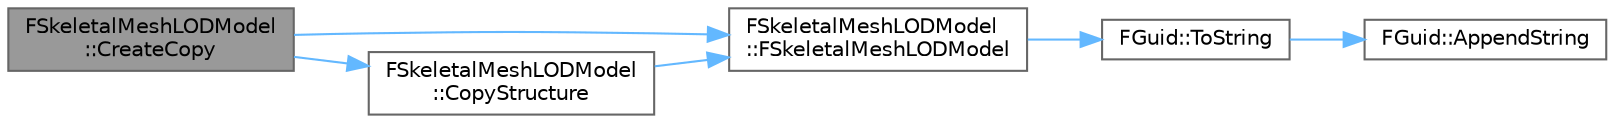 digraph "FSkeletalMeshLODModel::CreateCopy"
{
 // INTERACTIVE_SVG=YES
 // LATEX_PDF_SIZE
  bgcolor="transparent";
  edge [fontname=Helvetica,fontsize=10,labelfontname=Helvetica,labelfontsize=10];
  node [fontname=Helvetica,fontsize=10,shape=box,height=0.2,width=0.4];
  rankdir="LR";
  Node1 [id="Node000001",label="FSkeletalMeshLODModel\l::CreateCopy",height=0.2,width=0.4,color="gray40", fillcolor="grey60", style="filled", fontcolor="black",tooltip="Create a new FSkeletalMeshLODModel on the heap."];
  Node1 -> Node2 [id="edge1_Node000001_Node000002",color="steelblue1",style="solid",tooltip=" "];
  Node2 [id="Node000002",label="FSkeletalMeshLODModel\l::FSkeletalMeshLODModel",height=0.2,width=0.4,color="grey40", fillcolor="white", style="filled",URL="$d1/d2d/classFSkeletalMeshLODModel.html#ad21688c3ff1409b937b4a56cad61f880",tooltip="Constructor (default)"];
  Node2 -> Node3 [id="edge2_Node000002_Node000003",color="steelblue1",style="solid",tooltip=" "];
  Node3 [id="Node000003",label="FGuid::ToString",height=0.2,width=0.4,color="grey40", fillcolor="white", style="filled",URL="$d8/d29/structFGuid.html#a62be683180018dce5fbb52ca04daf184",tooltip="Converts this GUID to its string representation."];
  Node3 -> Node4 [id="edge3_Node000003_Node000004",color="steelblue1",style="solid",tooltip=" "];
  Node4 [id="Node000004",label="FGuid::AppendString",height=0.2,width=0.4,color="grey40", fillcolor="white", style="filled",URL="$d8/d29/structFGuid.html#ab38751480606a0f876ce1592ce4445cf",tooltip="Converts this GUID to its string representation using the specified format."];
  Node1 -> Node5 [id="edge4_Node000001_Node000005",color="steelblue1",style="solid",tooltip=" "];
  Node5 [id="Node000005",label="FSkeletalMeshLODModel\l::CopyStructure",height=0.2,width=0.4,color="grey40", fillcolor="white", style="filled",URL="$d1/d2d/classFSkeletalMeshLODModel.html#a69ce8648222357b812fae14d736258ce",tooltip="Copy one structure to the other, make sure all bulk data is unlock and the data can be read before co..."];
  Node5 -> Node2 [id="edge5_Node000005_Node000002",color="steelblue1",style="solid",tooltip=" "];
}
